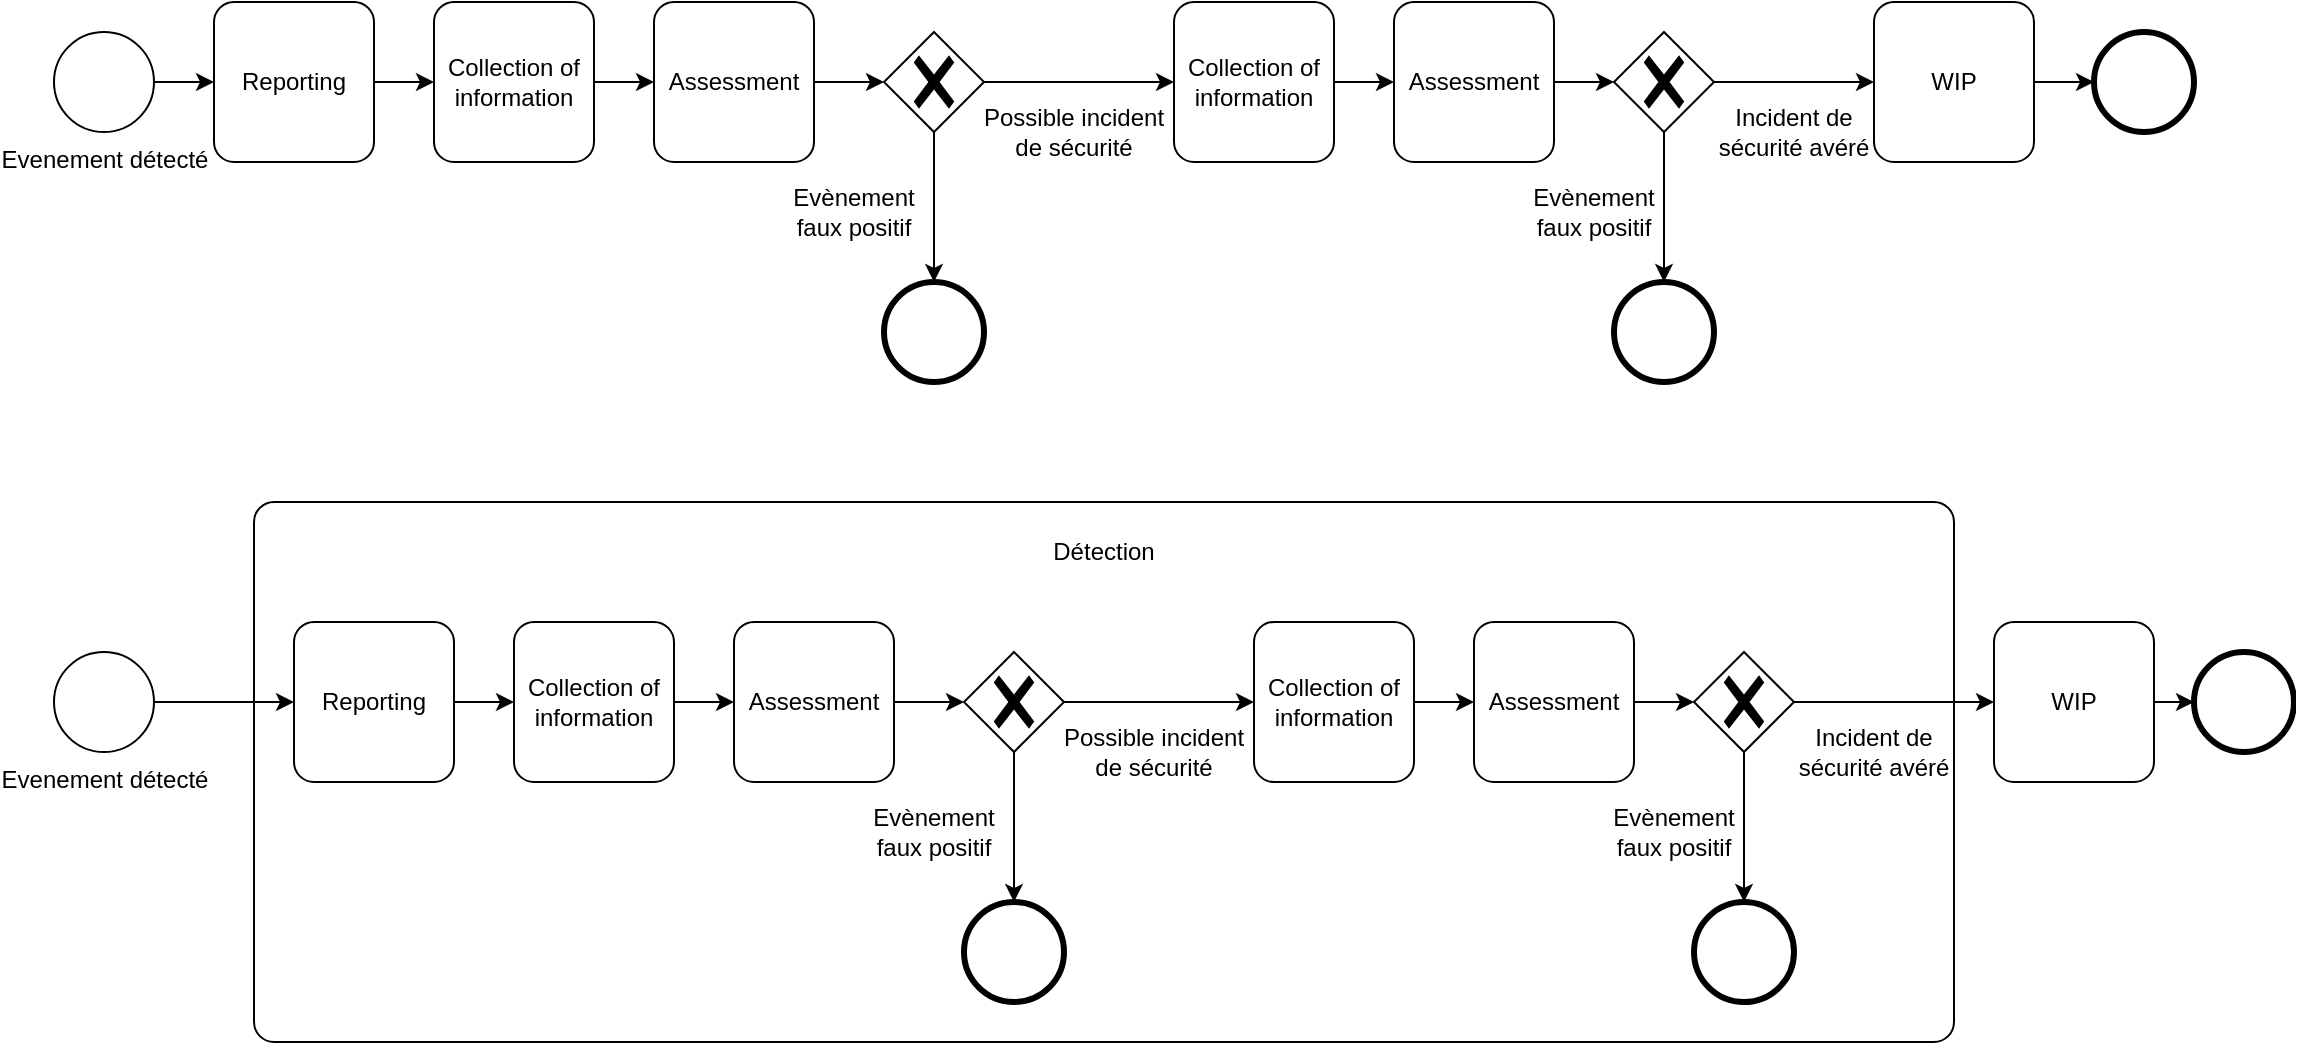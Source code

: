 <mxfile version="21.3.5" type="github">
  <diagram name="Page-1" id="3ifD2pxqsWoWhPXdi1wA">
    <mxGraphModel dx="2084" dy="680" grid="1" gridSize="10" guides="1" tooltips="1" connect="1" arrows="1" fold="1" page="1" pageScale="1" pageWidth="850" pageHeight="1100" math="0" shadow="0">
      <root>
        <mxCell id="0" />
        <mxCell id="1" parent="0" />
        <mxCell id="revk8UcwppAEnoucgF0V-80" value="" style="points=[[0.25,0,0],[0.5,0,0],[0.75,0,0],[1,0.25,0],[1,0.5,0],[1,0.75,0],[0.75,1,0],[0.5,1,0],[0.25,1,0],[0,0.75,0],[0,0.5,0],[0,0.25,0]];shape=mxgraph.bpmn.task;whiteSpace=wrap;rectStyle=rounded;size=10;html=1;container=1;expand=0;collapsible=0;taskMarker=abstract;" vertex="1" parent="1">
          <mxGeometry x="-180" y="440" width="850" height="270" as="geometry" />
        </mxCell>
        <mxCell id="revk8UcwppAEnoucgF0V-81" value="Détection" style="text;html=1;strokeColor=none;fillColor=none;align=center;verticalAlign=middle;whiteSpace=wrap;rounded=0;" vertex="1" parent="revk8UcwppAEnoucgF0V-80">
          <mxGeometry x="395" y="10" width="60" height="30" as="geometry" />
        </mxCell>
        <mxCell id="revk8UcwppAEnoucgF0V-52" style="edgeStyle=orthogonalEdgeStyle;rounded=0;orthogonalLoop=1;jettySize=auto;html=1;exitX=1;exitY=0.5;exitDx=0;exitDy=0;exitPerimeter=0;entryX=0;entryY=0.5;entryDx=0;entryDy=0;entryPerimeter=0;" edge="1" parent="1" source="revk8UcwppAEnoucgF0V-12" target="revk8UcwppAEnoucgF0V-50">
          <mxGeometry relative="1" as="geometry" />
        </mxCell>
        <mxCell id="revk8UcwppAEnoucgF0V-12" value="&lt;div&gt;Evenement détecté&lt;/div&gt;" style="points=[[0.145,0.145,0],[0.5,0,0],[0.855,0.145,0],[1,0.5,0],[0.855,0.855,0],[0.5,1,0],[0.145,0.855,0],[0,0.5,0]];shape=mxgraph.bpmn.event;html=1;verticalLabelPosition=bottom;labelBackgroundColor=#ffffff;verticalAlign=top;align=center;perimeter=ellipsePerimeter;outlineConnect=0;aspect=fixed;outline=standard;symbol=general;" vertex="1" parent="1">
          <mxGeometry x="-280" y="515" width="50" height="50" as="geometry" />
        </mxCell>
        <mxCell id="revk8UcwppAEnoucgF0V-26" style="edgeStyle=orthogonalEdgeStyle;rounded=0;orthogonalLoop=1;jettySize=auto;html=1;exitX=0.5;exitY=1;exitDx=0;exitDy=0;exitPerimeter=0;entryX=0.5;entryY=0;entryDx=0;entryDy=0;entryPerimeter=0;" edge="1" parent="1" source="revk8UcwppAEnoucgF0V-24" target="revk8UcwppAEnoucgF0V-25">
          <mxGeometry relative="1" as="geometry" />
        </mxCell>
        <mxCell id="revk8UcwppAEnoucgF0V-33" style="edgeStyle=orthogonalEdgeStyle;rounded=0;orthogonalLoop=1;jettySize=auto;html=1;exitX=1;exitY=0.5;exitDx=0;exitDy=0;exitPerimeter=0;entryX=0;entryY=0.5;entryDx=0;entryDy=0;entryPerimeter=0;" edge="1" parent="1" source="revk8UcwppAEnoucgF0V-24" target="revk8UcwppAEnoucgF0V-31">
          <mxGeometry relative="1" as="geometry" />
        </mxCell>
        <mxCell id="revk8UcwppAEnoucgF0V-24" value="" style="points=[[0.25,0.25,0],[0.5,0,0],[0.75,0.25,0],[1,0.5,0],[0.75,0.75,0],[0.5,1,0],[0.25,0.75,0],[0,0.5,0]];shape=mxgraph.bpmn.gateway2;html=1;verticalLabelPosition=bottom;labelBackgroundColor=#ffffff;verticalAlign=top;align=center;perimeter=rhombusPerimeter;outlineConnect=0;outline=none;symbol=none;gwType=exclusive;" vertex="1" parent="1">
          <mxGeometry x="175" y="515" width="50" height="50" as="geometry" />
        </mxCell>
        <mxCell id="revk8UcwppAEnoucgF0V-25" value="" style="points=[[0.145,0.145,0],[0.5,0,0],[0.855,0.145,0],[1,0.5,0],[0.855,0.855,0],[0.5,1,0],[0.145,0.855,0],[0,0.5,0]];shape=mxgraph.bpmn.event;html=1;verticalLabelPosition=bottom;labelBackgroundColor=#ffffff;verticalAlign=top;align=center;perimeter=ellipsePerimeter;outlineConnect=0;aspect=fixed;outline=end;symbol=terminate2;" vertex="1" parent="1">
          <mxGeometry x="175" y="640" width="50" height="50" as="geometry" />
        </mxCell>
        <mxCell id="revk8UcwppAEnoucgF0V-30" style="edgeStyle=orthogonalEdgeStyle;rounded=0;orthogonalLoop=1;jettySize=auto;html=1;exitX=1;exitY=0.5;exitDx=0;exitDy=0;exitPerimeter=0;entryX=0;entryY=0.5;entryDx=0;entryDy=0;entryPerimeter=0;" edge="1" parent="1" source="revk8UcwppAEnoucgF0V-27" target="revk8UcwppAEnoucgF0V-28">
          <mxGeometry relative="1" as="geometry" />
        </mxCell>
        <mxCell id="revk8UcwppAEnoucgF0V-27" value="Collection of information" style="points=[[0.25,0,0],[0.5,0,0],[0.75,0,0],[1,0.25,0],[1,0.5,0],[1,0.75,0],[0.75,1,0],[0.5,1,0],[0.25,1,0],[0,0.75,0],[0,0.5,0],[0,0.25,0]];shape=mxgraph.bpmn.task;whiteSpace=wrap;rectStyle=rounded;size=10;html=1;container=1;expand=0;collapsible=0;taskMarker=abstract;" vertex="1" parent="1">
          <mxGeometry x="-50" y="500" width="80" height="80" as="geometry" />
        </mxCell>
        <mxCell id="revk8UcwppAEnoucgF0V-29" style="edgeStyle=orthogonalEdgeStyle;rounded=0;orthogonalLoop=1;jettySize=auto;html=1;entryX=0;entryY=0.5;entryDx=0;entryDy=0;entryPerimeter=0;" edge="1" parent="1" source="revk8UcwppAEnoucgF0V-28" target="revk8UcwppAEnoucgF0V-24">
          <mxGeometry relative="1" as="geometry" />
        </mxCell>
        <mxCell id="revk8UcwppAEnoucgF0V-28" value="Assessment" style="points=[[0.25,0,0],[0.5,0,0],[0.75,0,0],[1,0.25,0],[1,0.5,0],[1,0.75,0],[0.75,1,0],[0.5,1,0],[0.25,1,0],[0,0.75,0],[0,0.5,0],[0,0.25,0]];shape=mxgraph.bpmn.task;whiteSpace=wrap;rectStyle=rounded;size=10;html=1;container=1;expand=0;collapsible=0;taskMarker=abstract;" vertex="1" parent="1">
          <mxGeometry x="60" y="500" width="80" height="80" as="geometry" />
        </mxCell>
        <mxCell id="revk8UcwppAEnoucgF0V-34" style="edgeStyle=orthogonalEdgeStyle;rounded=0;orthogonalLoop=1;jettySize=auto;html=1;exitX=1;exitY=0.5;exitDx=0;exitDy=0;exitPerimeter=0;entryX=0;entryY=0.5;entryDx=0;entryDy=0;entryPerimeter=0;" edge="1" parent="1" source="revk8UcwppAEnoucgF0V-31" target="revk8UcwppAEnoucgF0V-32">
          <mxGeometry relative="1" as="geometry" />
        </mxCell>
        <mxCell id="revk8UcwppAEnoucgF0V-31" value="Collection of information" style="points=[[0.25,0,0],[0.5,0,0],[0.75,0,0],[1,0.25,0],[1,0.5,0],[1,0.75,0],[0.75,1,0],[0.5,1,0],[0.25,1,0],[0,0.75,0],[0,0.5,0],[0,0.25,0]];shape=mxgraph.bpmn.task;whiteSpace=wrap;rectStyle=rounded;size=10;html=1;container=1;expand=0;collapsible=0;taskMarker=abstract;" vertex="1" parent="1">
          <mxGeometry x="320" y="500" width="80" height="80" as="geometry" />
        </mxCell>
        <mxCell id="revk8UcwppAEnoucgF0V-38" style="edgeStyle=orthogonalEdgeStyle;rounded=0;orthogonalLoop=1;jettySize=auto;html=1;exitX=1;exitY=0.5;exitDx=0;exitDy=0;exitPerimeter=0;entryX=0;entryY=0.5;entryDx=0;entryDy=0;entryPerimeter=0;" edge="1" parent="1" source="revk8UcwppAEnoucgF0V-32" target="revk8UcwppAEnoucgF0V-35">
          <mxGeometry relative="1" as="geometry" />
        </mxCell>
        <mxCell id="revk8UcwppAEnoucgF0V-32" value="Assessment" style="points=[[0.25,0,0],[0.5,0,0],[0.75,0,0],[1,0.25,0],[1,0.5,0],[1,0.75,0],[0.75,1,0],[0.5,1,0],[0.25,1,0],[0,0.75,0],[0,0.5,0],[0,0.25,0]];shape=mxgraph.bpmn.task;whiteSpace=wrap;rectStyle=rounded;size=10;html=1;container=1;expand=0;collapsible=0;taskMarker=abstract;" vertex="1" parent="1">
          <mxGeometry x="430" y="500" width="80" height="80" as="geometry" />
        </mxCell>
        <mxCell id="revk8UcwppAEnoucgF0V-46" style="edgeStyle=orthogonalEdgeStyle;rounded=0;orthogonalLoop=1;jettySize=auto;html=1;exitX=1;exitY=0.5;exitDx=0;exitDy=0;exitPerimeter=0;entryX=0;entryY=0.5;entryDx=0;entryDy=0;entryPerimeter=0;" edge="1" parent="1" source="revk8UcwppAEnoucgF0V-35" target="revk8UcwppAEnoucgF0V-45">
          <mxGeometry relative="1" as="geometry" />
        </mxCell>
        <mxCell id="revk8UcwppAEnoucgF0V-35" value="" style="points=[[0.25,0.25,0],[0.5,0,0],[0.75,0.25,0],[1,0.5,0],[0.75,0.75,0],[0.5,1,0],[0.25,0.75,0],[0,0.5,0]];shape=mxgraph.bpmn.gateway2;html=1;verticalLabelPosition=bottom;labelBackgroundColor=#ffffff;verticalAlign=top;align=center;perimeter=rhombusPerimeter;outlineConnect=0;outline=none;symbol=none;gwType=exclusive;" vertex="1" parent="1">
          <mxGeometry x="540" y="515" width="50" height="50" as="geometry" />
        </mxCell>
        <mxCell id="revk8UcwppAEnoucgF0V-36" value="" style="points=[[0.145,0.145,0],[0.5,0,0],[0.855,0.145,0],[1,0.5,0],[0.855,0.855,0],[0.5,1,0],[0.145,0.855,0],[0,0.5,0]];shape=mxgraph.bpmn.event;html=1;verticalLabelPosition=bottom;labelBackgroundColor=#ffffff;verticalAlign=top;align=center;perimeter=ellipsePerimeter;outlineConnect=0;aspect=fixed;outline=end;symbol=terminate2;" vertex="1" parent="1">
          <mxGeometry x="540" y="640" width="50" height="50" as="geometry" />
        </mxCell>
        <mxCell id="revk8UcwppAEnoucgF0V-37" style="edgeStyle=orthogonalEdgeStyle;rounded=0;orthogonalLoop=1;jettySize=auto;html=1;exitX=0.5;exitY=1;exitDx=0;exitDy=0;exitPerimeter=0;entryX=0.5;entryY=0;entryDx=0;entryDy=0;entryPerimeter=0;" edge="1" source="revk8UcwppAEnoucgF0V-35" target="revk8UcwppAEnoucgF0V-36" parent="1">
          <mxGeometry relative="1" as="geometry" />
        </mxCell>
        <mxCell id="revk8UcwppAEnoucgF0V-40" value="" style="points=[[0.145,0.145,0],[0.5,0,0],[0.855,0.145,0],[1,0.5,0],[0.855,0.855,0],[0.5,1,0],[0.145,0.855,0],[0,0.5,0]];shape=mxgraph.bpmn.event;html=1;verticalLabelPosition=bottom;labelBackgroundColor=#ffffff;verticalAlign=top;align=center;perimeter=ellipsePerimeter;outlineConnect=0;aspect=fixed;outline=end;symbol=terminate2;" vertex="1" parent="1">
          <mxGeometry x="790" y="515" width="50" height="50" as="geometry" />
        </mxCell>
        <mxCell id="revk8UcwppAEnoucgF0V-42" value="&lt;div&gt;Possible incident de sécurité&lt;/div&gt;" style="text;html=1;strokeColor=none;fillColor=none;align=center;verticalAlign=middle;whiteSpace=wrap;rounded=0;" vertex="1" parent="1">
          <mxGeometry x="220" y="550" width="100" height="30" as="geometry" />
        </mxCell>
        <mxCell id="revk8UcwppAEnoucgF0V-43" value="Evènement faux positif" style="text;html=1;strokeColor=none;fillColor=none;align=center;verticalAlign=middle;whiteSpace=wrap;rounded=0;" vertex="1" parent="1">
          <mxGeometry x="130" y="590" width="60" height="30" as="geometry" />
        </mxCell>
        <mxCell id="revk8UcwppAEnoucgF0V-47" style="edgeStyle=orthogonalEdgeStyle;rounded=0;orthogonalLoop=1;jettySize=auto;html=1;exitX=1;exitY=0.5;exitDx=0;exitDy=0;exitPerimeter=0;entryX=0;entryY=0.5;entryDx=0;entryDy=0;entryPerimeter=0;" edge="1" parent="1" source="revk8UcwppAEnoucgF0V-45" target="revk8UcwppAEnoucgF0V-40">
          <mxGeometry relative="1" as="geometry" />
        </mxCell>
        <mxCell id="revk8UcwppAEnoucgF0V-45" value="WIP" style="points=[[0.25,0,0],[0.5,0,0],[0.75,0,0],[1,0.25,0],[1,0.5,0],[1,0.75,0],[0.75,1,0],[0.5,1,0],[0.25,1,0],[0,0.75,0],[0,0.5,0],[0,0.25,0]];shape=mxgraph.bpmn.task;whiteSpace=wrap;rectStyle=rounded;size=10;html=1;container=1;expand=0;collapsible=0;taskMarker=abstract;" vertex="1" parent="1">
          <mxGeometry x="690" y="500" width="80" height="80" as="geometry" />
        </mxCell>
        <mxCell id="revk8UcwppAEnoucgF0V-48" value="Evènement faux positif" style="text;html=1;strokeColor=none;fillColor=none;align=center;verticalAlign=middle;whiteSpace=wrap;rounded=0;" vertex="1" parent="1">
          <mxGeometry x="500" y="590" width="60" height="30" as="geometry" />
        </mxCell>
        <mxCell id="revk8UcwppAEnoucgF0V-49" value="Incident de sécurité avéré" style="text;html=1;strokeColor=none;fillColor=none;align=center;verticalAlign=middle;whiteSpace=wrap;rounded=0;" vertex="1" parent="1">
          <mxGeometry x="590" y="550" width="80" height="30" as="geometry" />
        </mxCell>
        <mxCell id="revk8UcwppAEnoucgF0V-51" style="edgeStyle=orthogonalEdgeStyle;rounded=0;orthogonalLoop=1;jettySize=auto;html=1;exitX=1;exitY=0.5;exitDx=0;exitDy=0;exitPerimeter=0;entryX=0;entryY=0.5;entryDx=0;entryDy=0;entryPerimeter=0;" edge="1" parent="1" source="revk8UcwppAEnoucgF0V-50" target="revk8UcwppAEnoucgF0V-27">
          <mxGeometry relative="1" as="geometry" />
        </mxCell>
        <mxCell id="revk8UcwppAEnoucgF0V-50" value="Reporting" style="points=[[0.25,0,0],[0.5,0,0],[0.75,0,0],[1,0.25,0],[1,0.5,0],[1,0.75,0],[0.75,1,0],[0.5,1,0],[0.25,1,0],[0,0.75,0],[0,0.5,0],[0,0.25,0]];shape=mxgraph.bpmn.task;whiteSpace=wrap;rectStyle=rounded;size=10;html=1;container=1;expand=0;collapsible=0;taskMarker=abstract;" vertex="1" parent="1">
          <mxGeometry x="-160" y="500" width="80" height="80" as="geometry" />
        </mxCell>
        <mxCell id="revk8UcwppAEnoucgF0V-53" style="edgeStyle=orthogonalEdgeStyle;rounded=0;orthogonalLoop=1;jettySize=auto;html=1;exitX=1;exitY=0.5;exitDx=0;exitDy=0;exitPerimeter=0;entryX=0;entryY=0.5;entryDx=0;entryDy=0;entryPerimeter=0;" edge="1" source="revk8UcwppAEnoucgF0V-54" target="revk8UcwppAEnoucgF0V-79" parent="1">
          <mxGeometry relative="1" as="geometry" />
        </mxCell>
        <mxCell id="revk8UcwppAEnoucgF0V-54" value="&lt;div&gt;Evenement détecté&lt;/div&gt;" style="points=[[0.145,0.145,0],[0.5,0,0],[0.855,0.145,0],[1,0.5,0],[0.855,0.855,0],[0.5,1,0],[0.145,0.855,0],[0,0.5,0]];shape=mxgraph.bpmn.event;html=1;verticalLabelPosition=bottom;labelBackgroundColor=#ffffff;verticalAlign=top;align=center;perimeter=ellipsePerimeter;outlineConnect=0;aspect=fixed;outline=standard;symbol=general;" vertex="1" parent="1">
          <mxGeometry x="-280" y="205" width="50" height="50" as="geometry" />
        </mxCell>
        <mxCell id="revk8UcwppAEnoucgF0V-55" style="edgeStyle=orthogonalEdgeStyle;rounded=0;orthogonalLoop=1;jettySize=auto;html=1;exitX=0.5;exitY=1;exitDx=0;exitDy=0;exitPerimeter=0;entryX=0.5;entryY=0;entryDx=0;entryDy=0;entryPerimeter=0;" edge="1" source="revk8UcwppAEnoucgF0V-57" target="revk8UcwppAEnoucgF0V-58" parent="1">
          <mxGeometry relative="1" as="geometry" />
        </mxCell>
        <mxCell id="revk8UcwppAEnoucgF0V-56" style="edgeStyle=orthogonalEdgeStyle;rounded=0;orthogonalLoop=1;jettySize=auto;html=1;exitX=1;exitY=0.5;exitDx=0;exitDy=0;exitPerimeter=0;entryX=0;entryY=0.5;entryDx=0;entryDy=0;entryPerimeter=0;" edge="1" source="revk8UcwppAEnoucgF0V-57" target="revk8UcwppAEnoucgF0V-64" parent="1">
          <mxGeometry relative="1" as="geometry" />
        </mxCell>
        <mxCell id="revk8UcwppAEnoucgF0V-57" value="" style="points=[[0.25,0.25,0],[0.5,0,0],[0.75,0.25,0],[1,0.5,0],[0.75,0.75,0],[0.5,1,0],[0.25,0.75,0],[0,0.5,0]];shape=mxgraph.bpmn.gateway2;html=1;verticalLabelPosition=bottom;labelBackgroundColor=#ffffff;verticalAlign=top;align=center;perimeter=rhombusPerimeter;outlineConnect=0;outline=none;symbol=none;gwType=exclusive;" vertex="1" parent="1">
          <mxGeometry x="135" y="205" width="50" height="50" as="geometry" />
        </mxCell>
        <mxCell id="revk8UcwppAEnoucgF0V-58" value="" style="points=[[0.145,0.145,0],[0.5,0,0],[0.855,0.145,0],[1,0.5,0],[0.855,0.855,0],[0.5,1,0],[0.145,0.855,0],[0,0.5,0]];shape=mxgraph.bpmn.event;html=1;verticalLabelPosition=bottom;labelBackgroundColor=#ffffff;verticalAlign=top;align=center;perimeter=ellipsePerimeter;outlineConnect=0;aspect=fixed;outline=end;symbol=terminate2;" vertex="1" parent="1">
          <mxGeometry x="135" y="330" width="50" height="50" as="geometry" />
        </mxCell>
        <mxCell id="revk8UcwppAEnoucgF0V-59" style="edgeStyle=orthogonalEdgeStyle;rounded=0;orthogonalLoop=1;jettySize=auto;html=1;exitX=1;exitY=0.5;exitDx=0;exitDy=0;exitPerimeter=0;entryX=0;entryY=0.5;entryDx=0;entryDy=0;entryPerimeter=0;" edge="1" source="revk8UcwppAEnoucgF0V-60" target="revk8UcwppAEnoucgF0V-62" parent="1">
          <mxGeometry relative="1" as="geometry" />
        </mxCell>
        <mxCell id="revk8UcwppAEnoucgF0V-60" value="Collection of information" style="points=[[0.25,0,0],[0.5,0,0],[0.75,0,0],[1,0.25,0],[1,0.5,0],[1,0.75,0],[0.75,1,0],[0.5,1,0],[0.25,1,0],[0,0.75,0],[0,0.5,0],[0,0.25,0]];shape=mxgraph.bpmn.task;whiteSpace=wrap;rectStyle=rounded;size=10;html=1;container=1;expand=0;collapsible=0;taskMarker=abstract;" vertex="1" parent="1">
          <mxGeometry x="-90" y="190" width="80" height="80" as="geometry" />
        </mxCell>
        <mxCell id="revk8UcwppAEnoucgF0V-61" style="edgeStyle=orthogonalEdgeStyle;rounded=0;orthogonalLoop=1;jettySize=auto;html=1;entryX=0;entryY=0.5;entryDx=0;entryDy=0;entryPerimeter=0;" edge="1" source="revk8UcwppAEnoucgF0V-62" target="revk8UcwppAEnoucgF0V-57" parent="1">
          <mxGeometry relative="1" as="geometry" />
        </mxCell>
        <mxCell id="revk8UcwppAEnoucgF0V-62" value="Assessment" style="points=[[0.25,0,0],[0.5,0,0],[0.75,0,0],[1,0.25,0],[1,0.5,0],[1,0.75,0],[0.75,1,0],[0.5,1,0],[0.25,1,0],[0,0.75,0],[0,0.5,0],[0,0.25,0]];shape=mxgraph.bpmn.task;whiteSpace=wrap;rectStyle=rounded;size=10;html=1;container=1;expand=0;collapsible=0;taskMarker=abstract;" vertex="1" parent="1">
          <mxGeometry x="20" y="190" width="80" height="80" as="geometry" />
        </mxCell>
        <mxCell id="revk8UcwppAEnoucgF0V-63" style="edgeStyle=orthogonalEdgeStyle;rounded=0;orthogonalLoop=1;jettySize=auto;html=1;exitX=1;exitY=0.5;exitDx=0;exitDy=0;exitPerimeter=0;entryX=0;entryY=0.5;entryDx=0;entryDy=0;entryPerimeter=0;" edge="1" source="revk8UcwppAEnoucgF0V-64" target="revk8UcwppAEnoucgF0V-66" parent="1">
          <mxGeometry relative="1" as="geometry" />
        </mxCell>
        <mxCell id="revk8UcwppAEnoucgF0V-64" value="Collection of information" style="points=[[0.25,0,0],[0.5,0,0],[0.75,0,0],[1,0.25,0],[1,0.5,0],[1,0.75,0],[0.75,1,0],[0.5,1,0],[0.25,1,0],[0,0.75,0],[0,0.5,0],[0,0.25,0]];shape=mxgraph.bpmn.task;whiteSpace=wrap;rectStyle=rounded;size=10;html=1;container=1;expand=0;collapsible=0;taskMarker=abstract;" vertex="1" parent="1">
          <mxGeometry x="280" y="190" width="80" height="80" as="geometry" />
        </mxCell>
        <mxCell id="revk8UcwppAEnoucgF0V-65" style="edgeStyle=orthogonalEdgeStyle;rounded=0;orthogonalLoop=1;jettySize=auto;html=1;exitX=1;exitY=0.5;exitDx=0;exitDy=0;exitPerimeter=0;entryX=0;entryY=0.5;entryDx=0;entryDy=0;entryPerimeter=0;" edge="1" source="revk8UcwppAEnoucgF0V-66" target="revk8UcwppAEnoucgF0V-68" parent="1">
          <mxGeometry relative="1" as="geometry" />
        </mxCell>
        <mxCell id="revk8UcwppAEnoucgF0V-66" value="Assessment" style="points=[[0.25,0,0],[0.5,0,0],[0.75,0,0],[1,0.25,0],[1,0.5,0],[1,0.75,0],[0.75,1,0],[0.5,1,0],[0.25,1,0],[0,0.75,0],[0,0.5,0],[0,0.25,0]];shape=mxgraph.bpmn.task;whiteSpace=wrap;rectStyle=rounded;size=10;html=1;container=1;expand=0;collapsible=0;taskMarker=abstract;" vertex="1" parent="1">
          <mxGeometry x="390" y="190" width="80" height="80" as="geometry" />
        </mxCell>
        <mxCell id="revk8UcwppAEnoucgF0V-67" style="edgeStyle=orthogonalEdgeStyle;rounded=0;orthogonalLoop=1;jettySize=auto;html=1;exitX=1;exitY=0.5;exitDx=0;exitDy=0;exitPerimeter=0;entryX=0;entryY=0.5;entryDx=0;entryDy=0;entryPerimeter=0;" edge="1" source="revk8UcwppAEnoucgF0V-68" target="revk8UcwppAEnoucgF0V-75" parent="1">
          <mxGeometry relative="1" as="geometry" />
        </mxCell>
        <mxCell id="revk8UcwppAEnoucgF0V-68" value="" style="points=[[0.25,0.25,0],[0.5,0,0],[0.75,0.25,0],[1,0.5,0],[0.75,0.75,0],[0.5,1,0],[0.25,0.75,0],[0,0.5,0]];shape=mxgraph.bpmn.gateway2;html=1;verticalLabelPosition=bottom;labelBackgroundColor=#ffffff;verticalAlign=top;align=center;perimeter=rhombusPerimeter;outlineConnect=0;outline=none;symbol=none;gwType=exclusive;" vertex="1" parent="1">
          <mxGeometry x="500" y="205" width="50" height="50" as="geometry" />
        </mxCell>
        <mxCell id="revk8UcwppAEnoucgF0V-69" value="" style="points=[[0.145,0.145,0],[0.5,0,0],[0.855,0.145,0],[1,0.5,0],[0.855,0.855,0],[0.5,1,0],[0.145,0.855,0],[0,0.5,0]];shape=mxgraph.bpmn.event;html=1;verticalLabelPosition=bottom;labelBackgroundColor=#ffffff;verticalAlign=top;align=center;perimeter=ellipsePerimeter;outlineConnect=0;aspect=fixed;outline=end;symbol=terminate2;" vertex="1" parent="1">
          <mxGeometry x="500" y="330" width="50" height="50" as="geometry" />
        </mxCell>
        <mxCell id="revk8UcwppAEnoucgF0V-70" style="edgeStyle=orthogonalEdgeStyle;rounded=0;orthogonalLoop=1;jettySize=auto;html=1;exitX=0.5;exitY=1;exitDx=0;exitDy=0;exitPerimeter=0;entryX=0.5;entryY=0;entryDx=0;entryDy=0;entryPerimeter=0;" edge="1" source="revk8UcwppAEnoucgF0V-68" target="revk8UcwppAEnoucgF0V-69" parent="1">
          <mxGeometry relative="1" as="geometry" />
        </mxCell>
        <mxCell id="revk8UcwppAEnoucgF0V-71" value="" style="points=[[0.145,0.145,0],[0.5,0,0],[0.855,0.145,0],[1,0.5,0],[0.855,0.855,0],[0.5,1,0],[0.145,0.855,0],[0,0.5,0]];shape=mxgraph.bpmn.event;html=1;verticalLabelPosition=bottom;labelBackgroundColor=#ffffff;verticalAlign=top;align=center;perimeter=ellipsePerimeter;outlineConnect=0;aspect=fixed;outline=end;symbol=terminate2;" vertex="1" parent="1">
          <mxGeometry x="740" y="205" width="50" height="50" as="geometry" />
        </mxCell>
        <mxCell id="revk8UcwppAEnoucgF0V-72" value="&lt;div&gt;Possible incident de sécurité&lt;/div&gt;" style="text;html=1;strokeColor=none;fillColor=none;align=center;verticalAlign=middle;whiteSpace=wrap;rounded=0;" vertex="1" parent="1">
          <mxGeometry x="180" y="240" width="100" height="30" as="geometry" />
        </mxCell>
        <mxCell id="revk8UcwppAEnoucgF0V-73" value="Evènement faux positif" style="text;html=1;strokeColor=none;fillColor=none;align=center;verticalAlign=middle;whiteSpace=wrap;rounded=0;" vertex="1" parent="1">
          <mxGeometry x="90" y="280" width="60" height="30" as="geometry" />
        </mxCell>
        <mxCell id="revk8UcwppAEnoucgF0V-74" style="edgeStyle=orthogonalEdgeStyle;rounded=0;orthogonalLoop=1;jettySize=auto;html=1;exitX=1;exitY=0.5;exitDx=0;exitDy=0;exitPerimeter=0;entryX=0;entryY=0.5;entryDx=0;entryDy=0;entryPerimeter=0;" edge="1" source="revk8UcwppAEnoucgF0V-75" target="revk8UcwppAEnoucgF0V-71" parent="1">
          <mxGeometry relative="1" as="geometry" />
        </mxCell>
        <mxCell id="revk8UcwppAEnoucgF0V-75" value="WIP" style="points=[[0.25,0,0],[0.5,0,0],[0.75,0,0],[1,0.25,0],[1,0.5,0],[1,0.75,0],[0.75,1,0],[0.5,1,0],[0.25,1,0],[0,0.75,0],[0,0.5,0],[0,0.25,0]];shape=mxgraph.bpmn.task;whiteSpace=wrap;rectStyle=rounded;size=10;html=1;container=1;expand=0;collapsible=0;taskMarker=abstract;" vertex="1" parent="1">
          <mxGeometry x="630" y="190" width="80" height="80" as="geometry" />
        </mxCell>
        <mxCell id="revk8UcwppAEnoucgF0V-76" value="Evènement faux positif" style="text;html=1;strokeColor=none;fillColor=none;align=center;verticalAlign=middle;whiteSpace=wrap;rounded=0;" vertex="1" parent="1">
          <mxGeometry x="460" y="280" width="60" height="30" as="geometry" />
        </mxCell>
        <mxCell id="revk8UcwppAEnoucgF0V-77" value="Incident de sécurité avéré" style="text;html=1;strokeColor=none;fillColor=none;align=center;verticalAlign=middle;whiteSpace=wrap;rounded=0;" vertex="1" parent="1">
          <mxGeometry x="550" y="240" width="80" height="30" as="geometry" />
        </mxCell>
        <mxCell id="revk8UcwppAEnoucgF0V-78" style="edgeStyle=orthogonalEdgeStyle;rounded=0;orthogonalLoop=1;jettySize=auto;html=1;exitX=1;exitY=0.5;exitDx=0;exitDy=0;exitPerimeter=0;entryX=0;entryY=0.5;entryDx=0;entryDy=0;entryPerimeter=0;" edge="1" source="revk8UcwppAEnoucgF0V-79" target="revk8UcwppAEnoucgF0V-60" parent="1">
          <mxGeometry relative="1" as="geometry" />
        </mxCell>
        <mxCell id="revk8UcwppAEnoucgF0V-79" value="Reporting" style="points=[[0.25,0,0],[0.5,0,0],[0.75,0,0],[1,0.25,0],[1,0.5,0],[1,0.75,0],[0.75,1,0],[0.5,1,0],[0.25,1,0],[0,0.75,0],[0,0.5,0],[0,0.25,0]];shape=mxgraph.bpmn.task;whiteSpace=wrap;rectStyle=rounded;size=10;html=1;container=1;expand=0;collapsible=0;taskMarker=abstract;" vertex="1" parent="1">
          <mxGeometry x="-200" y="190" width="80" height="80" as="geometry" />
        </mxCell>
      </root>
    </mxGraphModel>
  </diagram>
</mxfile>
